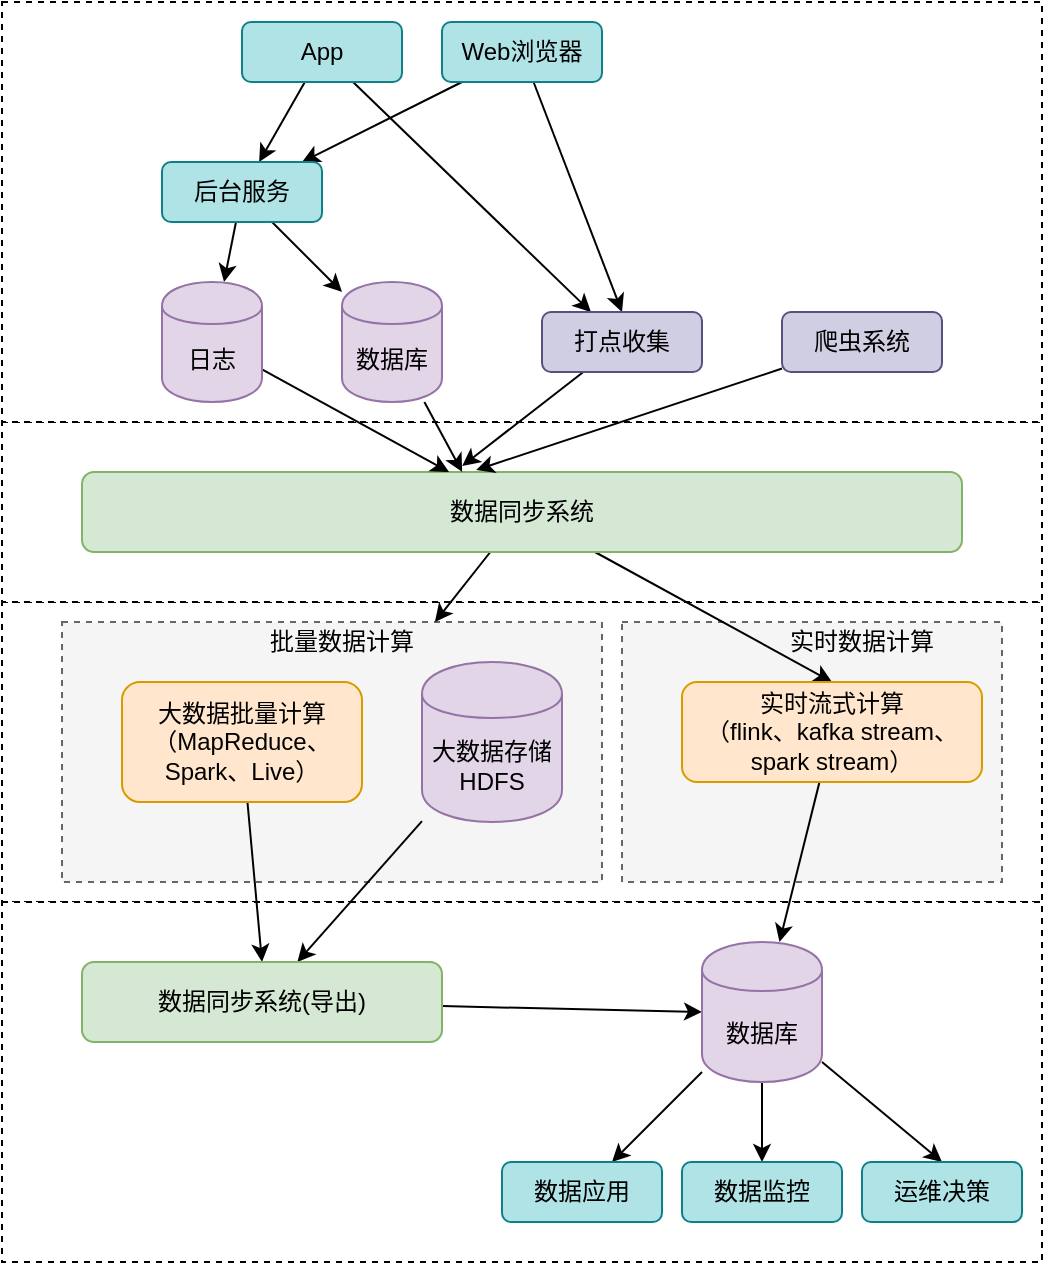 <mxfile version="12.9.14" type="github">
  <diagram id="FwHQQJlp3crXb-k4sVE2" name="Page-1">
    <mxGraphModel dx="946" dy="524" grid="1" gridSize="10" guides="1" tooltips="1" connect="1" arrows="1" fold="1" page="1" pageScale="1" pageWidth="827" pageHeight="1169" math="0" shadow="0">
      <root>
        <mxCell id="0" />
        <mxCell id="1" parent="0" />
        <mxCell id="4ihViniQ6pG3tIxpzIFs-23" value="" style="rounded=0;whiteSpace=wrap;html=1;dashed=1;" parent="1" vertex="1">
          <mxGeometry x="120" y="320" width="520" height="150" as="geometry" />
        </mxCell>
        <mxCell id="4ihViniQ6pG3tIxpzIFs-43" value="" style="rounded=0;whiteSpace=wrap;html=1;dashed=1;fillColor=#f5f5f5;strokeColor=#666666;fontColor=#333333;" parent="1" vertex="1">
          <mxGeometry x="430" y="330" width="190" height="130" as="geometry" />
        </mxCell>
        <mxCell id="4ihViniQ6pG3tIxpzIFs-41" value="" style="rounded=0;whiteSpace=wrap;html=1;dashed=1;fillColor=#f5f5f5;strokeColor=#666666;fontColor=#333333;" parent="1" vertex="1">
          <mxGeometry x="150" y="330" width="270" height="130" as="geometry" />
        </mxCell>
        <mxCell id="4ihViniQ6pG3tIxpzIFs-24" value="" style="rounded=0;whiteSpace=wrap;html=1;dashed=1;" parent="1" vertex="1">
          <mxGeometry x="120" y="470" width="520" height="180" as="geometry" />
        </mxCell>
        <mxCell id="4ihViniQ6pG3tIxpzIFs-22" value="" style="rounded=0;whiteSpace=wrap;html=1;dashed=1;" parent="1" vertex="1">
          <mxGeometry x="120" y="230" width="520" height="90" as="geometry" />
        </mxCell>
        <mxCell id="4ihViniQ6pG3tIxpzIFs-21" value="" style="rounded=0;whiteSpace=wrap;html=1;dashed=1;" parent="1" vertex="1">
          <mxGeometry x="120" y="20" width="520" height="210" as="geometry" />
        </mxCell>
        <mxCell id="4ihViniQ6pG3tIxpzIFs-40" style="edgeStyle=none;rounded=0;orthogonalLoop=1;jettySize=auto;html=1;entryX=0.5;entryY=0;entryDx=0;entryDy=0;" parent="1" source="4ihViniQ6pG3tIxpzIFs-1" target="4ihViniQ6pG3tIxpzIFs-15" edge="1">
          <mxGeometry relative="1" as="geometry" />
        </mxCell>
        <mxCell id="4ihViniQ6pG3tIxpzIFs-46" style="edgeStyle=none;rounded=0;orthogonalLoop=1;jettySize=auto;html=1;" parent="1" source="4ihViniQ6pG3tIxpzIFs-1" target="4ihViniQ6pG3tIxpzIFs-41" edge="1">
          <mxGeometry relative="1" as="geometry" />
        </mxCell>
        <mxCell id="4ihViniQ6pG3tIxpzIFs-1" value="数据同步系统" style="rounded=1;whiteSpace=wrap;html=1;fillColor=#d5e8d4;strokeColor=#82b366;" parent="1" vertex="1">
          <mxGeometry x="160" y="255" width="440" height="40" as="geometry" />
        </mxCell>
        <mxCell id="4ihViniQ6pG3tIxpzIFs-30" style="rounded=0;orthogonalLoop=1;jettySize=auto;html=1;" parent="1" source="4ihViniQ6pG3tIxpzIFs-4" target="4ihViniQ6pG3tIxpzIFs-6" edge="1">
          <mxGeometry relative="1" as="geometry" />
        </mxCell>
        <mxCell id="4ihViniQ6pG3tIxpzIFs-32" style="edgeStyle=none;rounded=0;orthogonalLoop=1;jettySize=auto;html=1;" parent="1" source="4ihViniQ6pG3tIxpzIFs-4" target="4ihViniQ6pG3tIxpzIFs-9" edge="1">
          <mxGeometry relative="1" as="geometry" />
        </mxCell>
        <mxCell id="4ihViniQ6pG3tIxpzIFs-4" value="App" style="rounded=1;whiteSpace=wrap;html=1;fillColor=#b0e3e6;strokeColor=#0e8088;" parent="1" vertex="1">
          <mxGeometry x="240" y="30" width="80" height="30" as="geometry" />
        </mxCell>
        <mxCell id="4ihViniQ6pG3tIxpzIFs-31" style="edgeStyle=none;rounded=0;orthogonalLoop=1;jettySize=auto;html=1;" parent="1" source="4ihViniQ6pG3tIxpzIFs-5" target="4ihViniQ6pG3tIxpzIFs-6" edge="1">
          <mxGeometry relative="1" as="geometry" />
        </mxCell>
        <mxCell id="4ihViniQ6pG3tIxpzIFs-33" style="edgeStyle=none;rounded=0;orthogonalLoop=1;jettySize=auto;html=1;entryX=0.5;entryY=0;entryDx=0;entryDy=0;" parent="1" source="4ihViniQ6pG3tIxpzIFs-5" target="4ihViniQ6pG3tIxpzIFs-9" edge="1">
          <mxGeometry relative="1" as="geometry" />
        </mxCell>
        <mxCell id="4ihViniQ6pG3tIxpzIFs-5" value="Web浏览器" style="rounded=1;whiteSpace=wrap;html=1;fillColor=#b0e3e6;strokeColor=#0e8088;" parent="1" vertex="1">
          <mxGeometry x="340" y="30" width="80" height="30" as="geometry" />
        </mxCell>
        <mxCell id="4ihViniQ6pG3tIxpzIFs-34" style="edgeStyle=none;rounded=0;orthogonalLoop=1;jettySize=auto;html=1;" parent="1" source="4ihViniQ6pG3tIxpzIFs-6" target="4ihViniQ6pG3tIxpzIFs-10" edge="1">
          <mxGeometry relative="1" as="geometry" />
        </mxCell>
        <mxCell id="4ihViniQ6pG3tIxpzIFs-35" style="edgeStyle=none;rounded=0;orthogonalLoop=1;jettySize=auto;html=1;" parent="1" source="4ihViniQ6pG3tIxpzIFs-6" target="4ihViniQ6pG3tIxpzIFs-11" edge="1">
          <mxGeometry relative="1" as="geometry" />
        </mxCell>
        <mxCell id="4ihViniQ6pG3tIxpzIFs-6" value="后台服务" style="rounded=1;whiteSpace=wrap;html=1;fillColor=#b0e3e6;strokeColor=#0e8088;" parent="1" vertex="1">
          <mxGeometry x="200" y="100" width="80" height="30" as="geometry" />
        </mxCell>
        <mxCell id="4ihViniQ6pG3tIxpzIFs-38" style="edgeStyle=none;rounded=0;orthogonalLoop=1;jettySize=auto;html=1;entryX=0.432;entryY=-0.075;entryDx=0;entryDy=0;entryPerimeter=0;" parent="1" source="4ihViniQ6pG3tIxpzIFs-9" edge="1" target="4ihViniQ6pG3tIxpzIFs-1">
          <mxGeometry relative="1" as="geometry">
            <mxPoint x="350" y="270" as="targetPoint" />
          </mxGeometry>
        </mxCell>
        <mxCell id="4ihViniQ6pG3tIxpzIFs-9" value="打点收集" style="rounded=1;whiteSpace=wrap;html=1;fillColor=#d0cee2;strokeColor=#56517e;" parent="1" vertex="1">
          <mxGeometry x="390" y="175" width="80" height="30" as="geometry" />
        </mxCell>
        <mxCell id="4ihViniQ6pG3tIxpzIFs-36" style="edgeStyle=none;rounded=0;orthogonalLoop=1;jettySize=auto;html=1;" parent="1" source="4ihViniQ6pG3tIxpzIFs-10" target="4ihViniQ6pG3tIxpzIFs-1" edge="1">
          <mxGeometry relative="1" as="geometry" />
        </mxCell>
        <mxCell id="4ihViniQ6pG3tIxpzIFs-10" value="日志" style="shape=cylinder;whiteSpace=wrap;html=1;boundedLbl=1;backgroundOutline=1;fillColor=#e1d5e7;strokeColor=#9673a6;" parent="1" vertex="1">
          <mxGeometry x="200" y="160" width="50" height="60" as="geometry" />
        </mxCell>
        <mxCell id="4ihViniQ6pG3tIxpzIFs-37" style="edgeStyle=none;rounded=0;orthogonalLoop=1;jettySize=auto;html=1;entryX=0.432;entryY=0;entryDx=0;entryDy=0;entryPerimeter=0;" parent="1" source="4ihViniQ6pG3tIxpzIFs-11" target="4ihViniQ6pG3tIxpzIFs-1" edge="1">
          <mxGeometry relative="1" as="geometry" />
        </mxCell>
        <mxCell id="4ihViniQ6pG3tIxpzIFs-11" value="数据库" style="shape=cylinder;whiteSpace=wrap;html=1;boundedLbl=1;backgroundOutline=1;fillColor=#e1d5e7;strokeColor=#9673a6;" parent="1" vertex="1">
          <mxGeometry x="290" y="160" width="50" height="60" as="geometry" />
        </mxCell>
        <mxCell id="4ihViniQ6pG3tIxpzIFs-39" style="edgeStyle=none;rounded=0;orthogonalLoop=1;jettySize=auto;html=1;entryX=0.448;entryY=-0.025;entryDx=0;entryDy=0;entryPerimeter=0;" parent="1" source="4ihViniQ6pG3tIxpzIFs-12" target="4ihViniQ6pG3tIxpzIFs-1" edge="1">
          <mxGeometry relative="1" as="geometry" />
        </mxCell>
        <mxCell id="4ihViniQ6pG3tIxpzIFs-12" value="爬虫系统" style="rounded=1;whiteSpace=wrap;html=1;fillColor=#d0cee2;strokeColor=#56517e;" parent="1" vertex="1">
          <mxGeometry x="510" y="175" width="80" height="30" as="geometry" />
        </mxCell>
        <mxCell id="4ihViniQ6pG3tIxpzIFs-48" style="edgeStyle=none;rounded=0;orthogonalLoop=1;jettySize=auto;html=1;" parent="1" source="4ihViniQ6pG3tIxpzIFs-13" target="4ihViniQ6pG3tIxpzIFs-16" edge="1">
          <mxGeometry relative="1" as="geometry" />
        </mxCell>
        <mxCell id="4ihViniQ6pG3tIxpzIFs-13" value="大数据存储&lt;br&gt;HDFS" style="shape=cylinder;whiteSpace=wrap;html=1;boundedLbl=1;backgroundOutline=1;fillColor=#e1d5e7;strokeColor=#9673a6;" parent="1" vertex="1">
          <mxGeometry x="330" y="350" width="70" height="80" as="geometry" />
        </mxCell>
        <mxCell id="4ihViniQ6pG3tIxpzIFs-47" style="edgeStyle=none;rounded=0;orthogonalLoop=1;jettySize=auto;html=1;entryX=0.5;entryY=0;entryDx=0;entryDy=0;" parent="1" source="4ihViniQ6pG3tIxpzIFs-14" target="4ihViniQ6pG3tIxpzIFs-16" edge="1">
          <mxGeometry relative="1" as="geometry" />
        </mxCell>
        <mxCell id="4ihViniQ6pG3tIxpzIFs-14" value="大数据批量计算&lt;br&gt;（MapReduce、Spark、Live）" style="rounded=1;whiteSpace=wrap;html=1;fillColor=#ffe6cc;strokeColor=#d79b00;" parent="1" vertex="1">
          <mxGeometry x="180" y="360" width="120" height="60" as="geometry" />
        </mxCell>
        <mxCell id="4ihViniQ6pG3tIxpzIFs-53" style="edgeStyle=none;rounded=0;orthogonalLoop=1;jettySize=auto;html=1;" parent="1" source="4ihViniQ6pG3tIxpzIFs-15" target="4ihViniQ6pG3tIxpzIFs-17" edge="1">
          <mxGeometry relative="1" as="geometry" />
        </mxCell>
        <mxCell id="4ihViniQ6pG3tIxpzIFs-15" value="实时流式计算&lt;br&gt;（flink、kafka stream、spark stream）" style="rounded=1;whiteSpace=wrap;html=1;fillColor=#ffe6cc;strokeColor=#d79b00;" parent="1" vertex="1">
          <mxGeometry x="460" y="360" width="150" height="50" as="geometry" />
        </mxCell>
        <mxCell id="4ihViniQ6pG3tIxpzIFs-49" style="edgeStyle=none;rounded=0;orthogonalLoop=1;jettySize=auto;html=1;entryX=0;entryY=0.5;entryDx=0;entryDy=0;" parent="1" source="4ihViniQ6pG3tIxpzIFs-16" target="4ihViniQ6pG3tIxpzIFs-17" edge="1">
          <mxGeometry relative="1" as="geometry" />
        </mxCell>
        <mxCell id="4ihViniQ6pG3tIxpzIFs-16" value="数据同步系统(导出)" style="rounded=1;whiteSpace=wrap;html=1;fillColor=#d5e8d4;strokeColor=#82b366;" parent="1" vertex="1">
          <mxGeometry x="160" y="500" width="180" height="40" as="geometry" />
        </mxCell>
        <mxCell id="4ihViniQ6pG3tIxpzIFs-50" style="edgeStyle=none;rounded=0;orthogonalLoop=1;jettySize=auto;html=1;" parent="1" source="4ihViniQ6pG3tIxpzIFs-17" target="4ihViniQ6pG3tIxpzIFs-18" edge="1">
          <mxGeometry relative="1" as="geometry" />
        </mxCell>
        <mxCell id="4ihViniQ6pG3tIxpzIFs-51" style="edgeStyle=none;rounded=0;orthogonalLoop=1;jettySize=auto;html=1;" parent="1" source="4ihViniQ6pG3tIxpzIFs-17" target="4ihViniQ6pG3tIxpzIFs-19" edge="1">
          <mxGeometry relative="1" as="geometry" />
        </mxCell>
        <mxCell id="4ihViniQ6pG3tIxpzIFs-52" style="edgeStyle=none;rounded=0;orthogonalLoop=1;jettySize=auto;html=1;entryX=0.5;entryY=0;entryDx=0;entryDy=0;" parent="1" source="4ihViniQ6pG3tIxpzIFs-17" target="4ihViniQ6pG3tIxpzIFs-20" edge="1">
          <mxGeometry relative="1" as="geometry" />
        </mxCell>
        <mxCell id="4ihViniQ6pG3tIxpzIFs-17" value="数据库" style="shape=cylinder;whiteSpace=wrap;html=1;boundedLbl=1;backgroundOutline=1;fillColor=#e1d5e7;strokeColor=#9673a6;" parent="1" vertex="1">
          <mxGeometry x="470" y="490" width="60" height="70" as="geometry" />
        </mxCell>
        <mxCell id="4ihViniQ6pG3tIxpzIFs-18" value="数据应用" style="rounded=1;whiteSpace=wrap;html=1;fillColor=#b0e3e6;strokeColor=#0e8088;" parent="1" vertex="1">
          <mxGeometry x="370" y="600" width="80" height="30" as="geometry" />
        </mxCell>
        <mxCell id="4ihViniQ6pG3tIxpzIFs-19" value="数据监控&lt;span style=&quot;font-family: monospace ; font-size: 0px&quot;&gt;%3CmxGraphModel%3E%3Croot%3E%3CmxCell%20id%3D%220%22%2F%3E%3CmxCell%20id%3D%221%22%20parent%3D%220%22%2F%3E%3CmxCell%20id%3D%222%22%20value%3D%22%E6%89%93%E7%82%B9%E6%94%B6%E9%9B%86%22%20style%3D%22rounded%3D1%3BwhiteSpace%3Dwrap%3Bhtml%3D1%3B%22%20vertex%3D%221%22%20parent%3D%221%22%3E%3CmxGeometry%20x%3D%22390%22%20y%3D%22175%22%20width%3D%2280%22%20height%3D%2230%22%20as%3D%22geometry%22%2F%3E%3C%2FmxCell%3E%3CmxCell%20id%3D%223%22%20value%3D%22%E7%88%AC%E8%99%AB%E7%B3%BB%E7%BB%9F%22%20style%3D%22rounded%3D1%3BwhiteSpace%3Dwrap%3Bhtml%3D1%3B%22%20vertex%3D%221%22%20parent%3D%221%22%3E%3CmxGeometry%20x%3D%22510%22%20y%3D%22175%22%20width%3D%2280%22%20height%3D%2230%22%20as%3D%22geometry%22%2F%3E%3C%2FmxCell%3E%3C%2Froot%3E%3C%2FmxGraphModel%3E&lt;/span&gt;" style="rounded=1;whiteSpace=wrap;html=1;fillColor=#b0e3e6;strokeColor=#0e8088;" parent="1" vertex="1">
          <mxGeometry x="460" y="600" width="80" height="30" as="geometry" />
        </mxCell>
        <mxCell id="4ihViniQ6pG3tIxpzIFs-20" value="运维决策" style="rounded=1;whiteSpace=wrap;html=1;fillColor=#b0e3e6;strokeColor=#0e8088;" parent="1" vertex="1">
          <mxGeometry x="550" y="600" width="80" height="30" as="geometry" />
        </mxCell>
        <mxCell id="4ihViniQ6pG3tIxpzIFs-42" value="批量数据计算" style="text;html=1;strokeColor=none;fillColor=none;align=center;verticalAlign=middle;whiteSpace=wrap;rounded=0;dashed=1;" parent="1" vertex="1">
          <mxGeometry x="250" y="330" width="80" height="20" as="geometry" />
        </mxCell>
        <mxCell id="4ihViniQ6pG3tIxpzIFs-44" value="实时数据计算" style="text;html=1;strokeColor=none;fillColor=none;align=center;verticalAlign=middle;whiteSpace=wrap;rounded=0;dashed=1;" parent="1" vertex="1">
          <mxGeometry x="510" y="330" width="80" height="20" as="geometry" />
        </mxCell>
      </root>
    </mxGraphModel>
  </diagram>
</mxfile>
